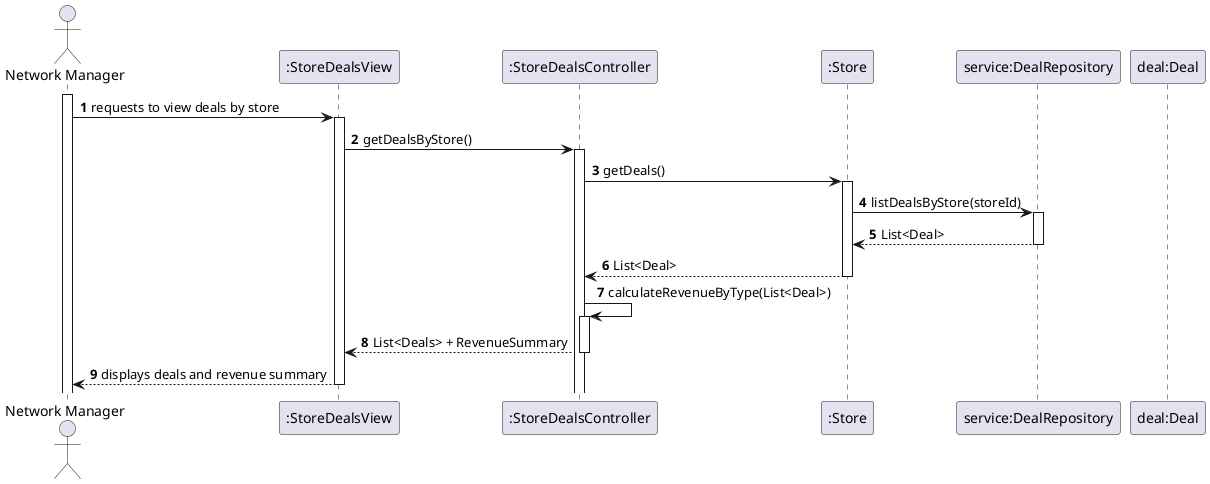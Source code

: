@startuml
'https://plantuml.com/sequence-diagram
autoactivate on
autonumber

actor "Network Manager" as User
participant ":StoreDealsView" as View
participant ":StoreDealsController" as Ctrl
participant ":Store" as Store
participant "service:DealRepository" as Repo
participant "deal:Deal" as Deal

activate User

User -> View: requests to view deals by store
View -> Ctrl: getDealsByStore()
Ctrl -> Store: getDeals()
Store -> Repo: listDealsByStore(storeId)
Repo --> Store: List<Deal>
Store --> Ctrl: List<Deal>
Ctrl -> Ctrl: calculateRevenueByType(List<Deal>)
Ctrl --> View: List<Deals> + RevenueSummary
View --> User: displays deals and revenue summary

@enduml
